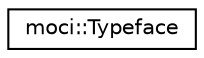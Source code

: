 digraph "Graphical Class Hierarchy"
{
  edge [fontname="Helvetica",fontsize="10",labelfontname="Helvetica",labelfontsize="10"];
  node [fontname="Helvetica",fontsize="10",shape=record];
  rankdir="LR";
  Node0 [label="moci::Typeface",height=0.2,width=0.4,color="black", fillcolor="white", style="filled",URL="$classmoci_1_1Typeface.html"];
}
